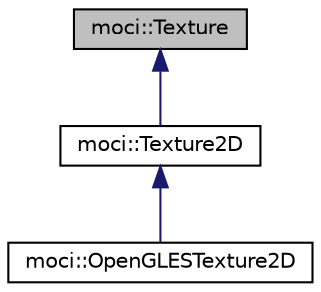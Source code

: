digraph "moci::Texture"
{
 // INTERACTIVE_SVG=YES
  edge [fontname="Helvetica",fontsize="10",labelfontname="Helvetica",labelfontsize="10"];
  node [fontname="Helvetica",fontsize="10",shape=record];
  Node0 [label="moci::Texture",height=0.2,width=0.4,color="black", fillcolor="grey75", style="filled", fontcolor="black"];
  Node0 -> Node1 [dir="back",color="midnightblue",fontsize="10",style="solid",fontname="Helvetica"];
  Node1 [label="moci::Texture2D",height=0.2,width=0.4,color="black", fillcolor="white", style="filled",URL="$classmoci_1_1Texture2D.html"];
  Node1 -> Node2 [dir="back",color="midnightblue",fontsize="10",style="solid",fontname="Helvetica"];
  Node2 [label="moci::OpenGLESTexture2D",height=0.2,width=0.4,color="black", fillcolor="white", style="filled",URL="$classmoci_1_1OpenGLESTexture2D.html"];
}
